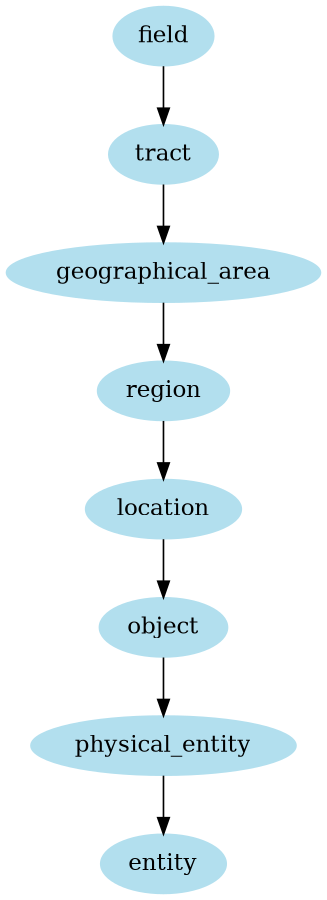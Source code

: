 digraph unix {
	node [color=lightblue2 style=filled]
	size="6,6"
	field -> tract
	tract -> geographical_area
	geographical_area -> region
	region -> location
	location -> object
	object -> physical_entity
	physical_entity -> entity
}
